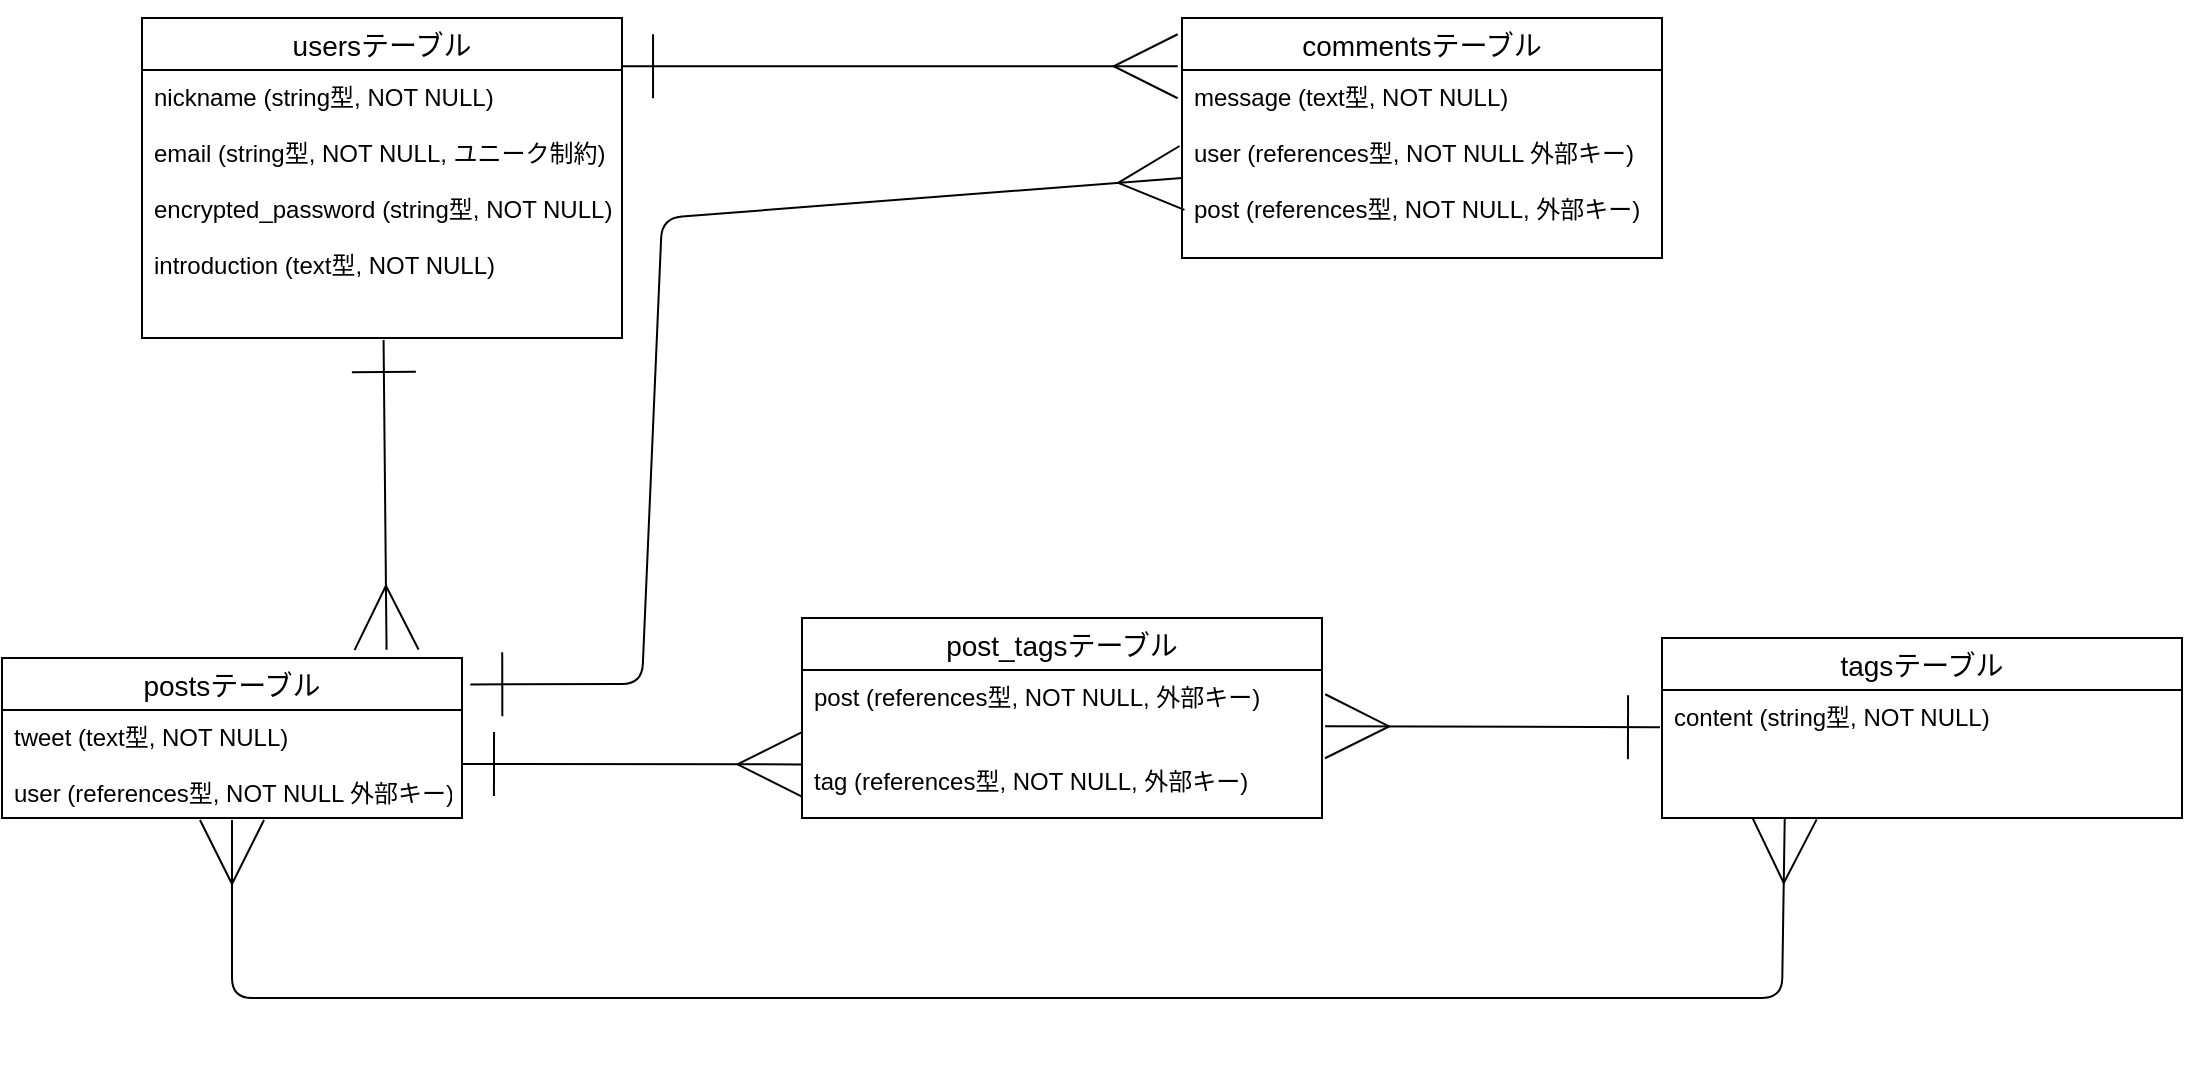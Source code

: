 <mxfile>
    <diagram id="5DIvKkN3vRLSX2nNYs3s" name="ページ1">
        <mxGraphModel dx="1356" dy="1188" grid="1" gridSize="10" guides="1" tooltips="1" connect="1" arrows="1" fold="1" page="1" pageScale="1" pageWidth="1169" pageHeight="827" math="0" shadow="0">
            <root>
                <mxCell id="0"/>
                <mxCell id="1" parent="0"/>
                <mxCell id="28" style="edgeStyle=none;html=1;startArrow=ERmany;startFill=0;endArrow=ERmany;endFill=0;startSize=30;endSize=30;sourcePerimeterSpacing=1;strokeWidth=1;entryX=0.236;entryY=1.007;entryDx=0;entryDy=0;entryPerimeter=0;" edge="1" parent="1" source="2" target="15">
                    <mxGeometry relative="1" as="geometry">
                        <mxPoint x="149.091" y="760" as="targetPoint"/>
                        <Array as="points">
                            <mxPoint x="155" y="520"/>
                            <mxPoint x="930" y="520"/>
                        </Array>
                    </mxGeometry>
                </mxCell>
                <mxCell id="2" value="postsテーブル" style="swimlane;fontStyle=0;childLayout=stackLayout;horizontal=1;startSize=26;horizontalStack=0;resizeParent=1;resizeParentMax=0;resizeLast=0;collapsible=1;marginBottom=0;align=center;fontSize=14;" parent="1" vertex="1">
                    <mxGeometry x="40" y="350" width="230" height="80" as="geometry"/>
                </mxCell>
                <mxCell id="3" value="tweet (text型, NOT NULL)&#10;&#10;user (references型, NOT NULL 外部キー)&#10;&#10;&#10;" style="text;strokeColor=none;fillColor=none;spacingLeft=4;spacingRight=4;overflow=hidden;rotatable=0;points=[[0,0.5],[1,0.5]];portConstraint=eastwest;fontSize=12;" parent="2" vertex="1">
                    <mxGeometry y="26" width="230" height="54" as="geometry"/>
                </mxCell>
                <mxCell id="27" style="edgeStyle=none;html=1;entryX=0.836;entryY=-0.051;entryDx=0;entryDy=0;entryPerimeter=0;startArrow=ERone;startFill=0;endArrow=ERmany;endFill=0;startSize=30;endSize=30;sourcePerimeterSpacing=1;strokeWidth=1;" edge="1" parent="1" source="6" target="2">
                    <mxGeometry relative="1" as="geometry"/>
                </mxCell>
                <mxCell id="6" value="usersテーブル" style="swimlane;fontStyle=0;childLayout=stackLayout;horizontal=1;startSize=26;horizontalStack=0;resizeParent=1;resizeParentMax=0;resizeLast=0;collapsible=1;marginBottom=0;align=center;fontSize=14;" parent="1" vertex="1">
                    <mxGeometry x="110" y="30" width="240" height="160" as="geometry"/>
                </mxCell>
                <mxCell id="7" value="nickname (string型, NOT NULL)&#10;&#10;email (string型, NOT NULL, ユニーク制約)&#10;&#10;encrypted_password (string型, NOT NULL)&#10;&#10;introduction (text型, NOT NULL)&#10;" style="text;strokeColor=none;fillColor=none;spacingLeft=4;spacingRight=4;overflow=hidden;rotatable=0;points=[[0,0.5],[1,0.5]];portConstraint=eastwest;fontSize=12;" parent="6" vertex="1">
                    <mxGeometry y="26" width="240" height="134" as="geometry"/>
                </mxCell>
                <mxCell id="10" value="commentsテーブル" style="swimlane;fontStyle=0;childLayout=stackLayout;horizontal=1;startSize=26;horizontalStack=0;resizeParent=1;resizeParentMax=0;resizeLast=0;collapsible=1;marginBottom=0;align=center;fontSize=14;" parent="1" vertex="1">
                    <mxGeometry x="630" y="30" width="240" height="120" as="geometry"/>
                </mxCell>
                <mxCell id="11" value="message (text型, NOT NULL)&#10;&#10;user (references型, NOT NULL 外部キー)&#10;&#10;post (references型, NOT NULL, 外部キー)&#10;&#10;" style="text;strokeColor=none;fillColor=none;spacingLeft=4;spacingRight=4;overflow=hidden;rotatable=0;points=[[0,0.5],[1,0.5]];portConstraint=eastwest;fontSize=12;" parent="10" vertex="1">
                    <mxGeometry y="26" width="240" height="94" as="geometry"/>
                </mxCell>
                <mxCell id="26" style="edgeStyle=none;html=1;entryX=1.006;entryY=0.38;entryDx=0;entryDy=0;entryPerimeter=0;startArrow=ERone;startFill=0;endArrow=ERmany;endFill=0;startSize=30;endSize=30;sourcePerimeterSpacing=1;strokeWidth=1;" edge="1" parent="1" source="14" target="19">
                    <mxGeometry relative="1" as="geometry"/>
                </mxCell>
                <mxCell id="14" value="tagsテーブル" style="swimlane;fontStyle=0;childLayout=stackLayout;horizontal=1;startSize=26;horizontalStack=0;resizeParent=1;resizeParentMax=0;resizeLast=0;collapsible=1;marginBottom=0;align=center;fontSize=14;" parent="1" vertex="1">
                    <mxGeometry x="870" y="340" width="260" height="90" as="geometry"/>
                </mxCell>
                <mxCell id="15" value="content (string型, NOT NULL)&#10;" style="text;strokeColor=none;fillColor=none;spacingLeft=4;spacingRight=4;overflow=hidden;rotatable=0;points=[[0,0.5],[1,0.5]];portConstraint=eastwest;fontSize=12;" parent="14" vertex="1">
                    <mxGeometry y="26" width="260" height="64" as="geometry"/>
                </mxCell>
                <mxCell id="18" value="post_tagsテーブル" style="swimlane;fontStyle=0;childLayout=stackLayout;horizontal=1;startSize=26;horizontalStack=0;resizeParent=1;resizeParentMax=0;resizeLast=0;collapsible=1;marginBottom=0;align=center;fontSize=14;" vertex="1" parent="1">
                    <mxGeometry x="440" y="330" width="260" height="100" as="geometry"/>
                </mxCell>
                <mxCell id="19" value="post (references型, NOT NULL, 外部キー)&#10;&#10;&#10;tag (references型, NOT NULL, 外部キー)" style="text;strokeColor=none;fillColor=none;spacingLeft=4;spacingRight=4;overflow=hidden;rotatable=0;points=[[0,0.5],[1,0.5]];portConstraint=eastwest;fontSize=12;" vertex="1" parent="18">
                    <mxGeometry y="26" width="260" height="74" as="geometry"/>
                </mxCell>
                <mxCell id="21" style="edgeStyle=none;html=1;exitX=0.998;exitY=-0.014;exitDx=0;exitDy=0;startArrow=ERone;startFill=0;strokeWidth=1;sourcePerimeterSpacing=1;startSize=30;endArrow=ERmany;endFill=0;endSize=30;entryX=-0.009;entryY=0.201;entryDx=0;entryDy=0;entryPerimeter=0;exitPerimeter=0;" edge="1" parent="1" source="7" target="10">
                    <mxGeometry relative="1" as="geometry">
                        <mxPoint x="630" y="123" as="targetPoint"/>
                        <Array as="points"/>
                    </mxGeometry>
                </mxCell>
                <mxCell id="24" value="" style="edgeStyle=none;html=1;startArrow=ERone;startFill=0;endArrow=ERmany;endFill=0;startSize=30;endSize=30;sourcePerimeterSpacing=1;strokeWidth=1;exitX=1.018;exitY=0.165;exitDx=0;exitDy=0;exitPerimeter=0;entryX=0;entryY=0.574;entryDx=0;entryDy=0;entryPerimeter=0;" edge="1" parent="1" source="2" target="11">
                    <mxGeometry relative="1" as="geometry">
                        <Array as="points">
                            <mxPoint x="360" y="363"/>
                            <mxPoint x="370" y="130"/>
                        </Array>
                    </mxGeometry>
                </mxCell>
                <mxCell id="25" style="edgeStyle=none;html=1;exitX=1;exitY=0.5;exitDx=0;exitDy=0;entryX=-0.001;entryY=0.638;entryDx=0;entryDy=0;entryPerimeter=0;startArrow=ERone;startFill=0;endArrow=ERmany;endFill=0;startSize=30;endSize=30;sourcePerimeterSpacing=1;strokeWidth=1;" edge="1" parent="1" source="3" target="19">
                    <mxGeometry relative="1" as="geometry"/>
                </mxCell>
            </root>
        </mxGraphModel>
    </diagram>
</mxfile>